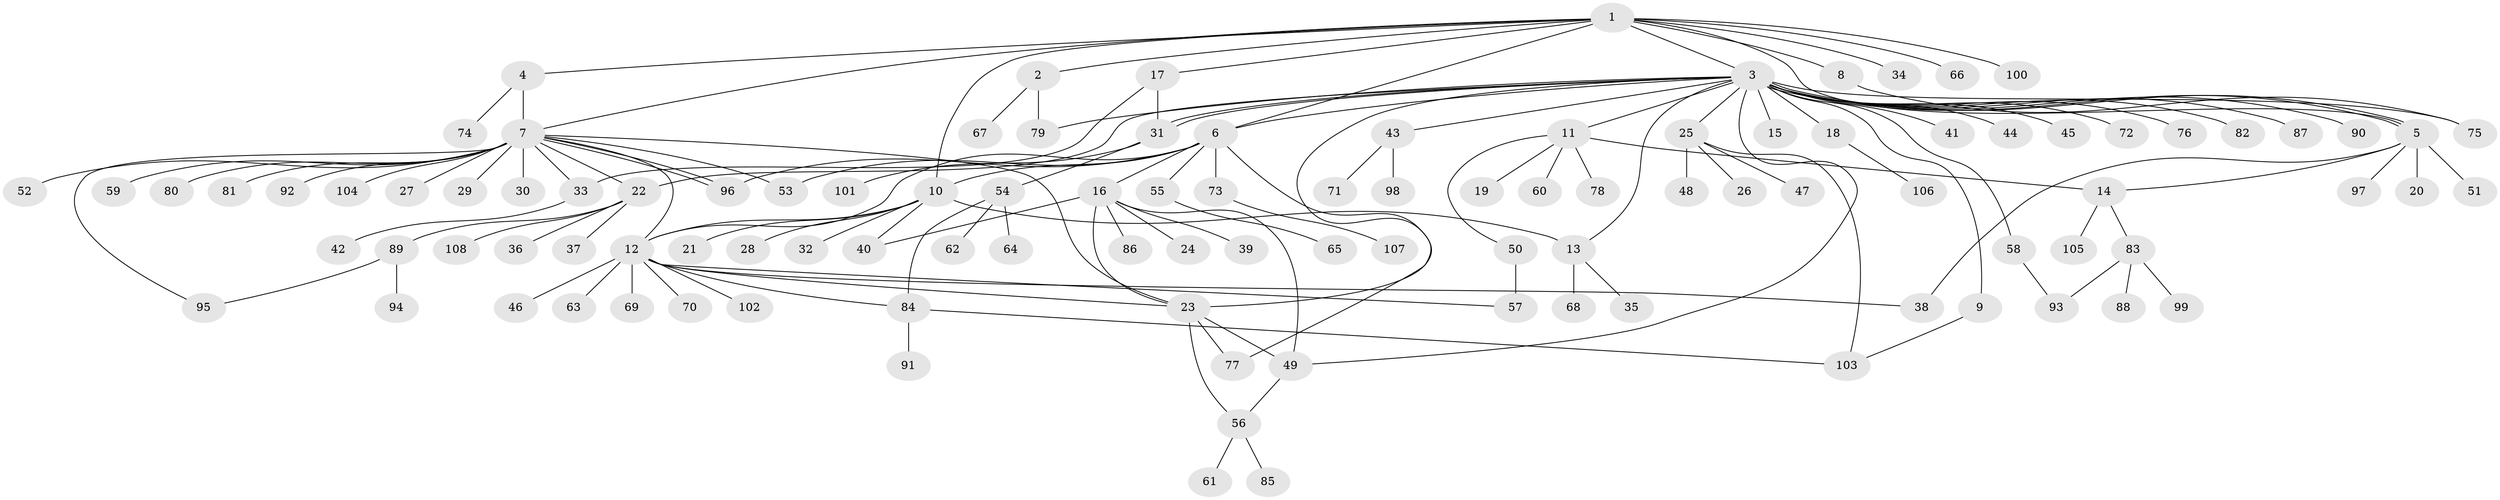 // coarse degree distribution, {1: 0.90625, 18: 0.03125, 2: 0.03125, 13: 0.03125}
// Generated by graph-tools (version 1.1) at 2025/50/03/04/25 21:50:14]
// undirected, 108 vertices, 140 edges
graph export_dot {
graph [start="1"]
  node [color=gray90,style=filled];
  1;
  2;
  3;
  4;
  5;
  6;
  7;
  8;
  9;
  10;
  11;
  12;
  13;
  14;
  15;
  16;
  17;
  18;
  19;
  20;
  21;
  22;
  23;
  24;
  25;
  26;
  27;
  28;
  29;
  30;
  31;
  32;
  33;
  34;
  35;
  36;
  37;
  38;
  39;
  40;
  41;
  42;
  43;
  44;
  45;
  46;
  47;
  48;
  49;
  50;
  51;
  52;
  53;
  54;
  55;
  56;
  57;
  58;
  59;
  60;
  61;
  62;
  63;
  64;
  65;
  66;
  67;
  68;
  69;
  70;
  71;
  72;
  73;
  74;
  75;
  76;
  77;
  78;
  79;
  80;
  81;
  82;
  83;
  84;
  85;
  86;
  87;
  88;
  89;
  90;
  91;
  92;
  93;
  94;
  95;
  96;
  97;
  98;
  99;
  100;
  101;
  102;
  103;
  104;
  105;
  106;
  107;
  108;
  1 -- 2;
  1 -- 3;
  1 -- 4;
  1 -- 5;
  1 -- 6;
  1 -- 7;
  1 -- 8;
  1 -- 10;
  1 -- 17;
  1 -- 34;
  1 -- 66;
  1 -- 100;
  2 -- 67;
  2 -- 79;
  3 -- 5;
  3 -- 5;
  3 -- 6;
  3 -- 9;
  3 -- 11;
  3 -- 13;
  3 -- 15;
  3 -- 18;
  3 -- 22;
  3 -- 23;
  3 -- 25;
  3 -- 31;
  3 -- 31;
  3 -- 41;
  3 -- 43;
  3 -- 44;
  3 -- 45;
  3 -- 49;
  3 -- 58;
  3 -- 72;
  3 -- 75;
  3 -- 76;
  3 -- 79;
  3 -- 82;
  3 -- 87;
  3 -- 90;
  4 -- 7;
  4 -- 74;
  5 -- 14;
  5 -- 20;
  5 -- 38;
  5 -- 51;
  5 -- 97;
  6 -- 10;
  6 -- 12;
  6 -- 16;
  6 -- 53;
  6 -- 55;
  6 -- 73;
  6 -- 77;
  6 -- 96;
  7 -- 12;
  7 -- 22;
  7 -- 23;
  7 -- 27;
  7 -- 29;
  7 -- 30;
  7 -- 33;
  7 -- 52;
  7 -- 53;
  7 -- 59;
  7 -- 80;
  7 -- 81;
  7 -- 92;
  7 -- 95;
  7 -- 96;
  7 -- 96;
  7 -- 104;
  8 -- 75;
  9 -- 103;
  10 -- 12;
  10 -- 13;
  10 -- 21;
  10 -- 28;
  10 -- 32;
  10 -- 40;
  11 -- 14;
  11 -- 19;
  11 -- 50;
  11 -- 60;
  11 -- 78;
  12 -- 23;
  12 -- 38;
  12 -- 46;
  12 -- 57;
  12 -- 63;
  12 -- 69;
  12 -- 70;
  12 -- 84;
  12 -- 102;
  13 -- 35;
  13 -- 68;
  14 -- 83;
  14 -- 105;
  16 -- 23;
  16 -- 24;
  16 -- 39;
  16 -- 40;
  16 -- 49;
  16 -- 86;
  17 -- 31;
  17 -- 33;
  18 -- 106;
  22 -- 36;
  22 -- 37;
  22 -- 89;
  22 -- 108;
  23 -- 49;
  23 -- 56;
  23 -- 77;
  25 -- 26;
  25 -- 47;
  25 -- 48;
  25 -- 103;
  31 -- 54;
  31 -- 101;
  33 -- 42;
  43 -- 71;
  43 -- 98;
  49 -- 56;
  50 -- 57;
  54 -- 62;
  54 -- 64;
  54 -- 84;
  55 -- 65;
  56 -- 61;
  56 -- 85;
  58 -- 93;
  73 -- 107;
  83 -- 88;
  83 -- 93;
  83 -- 99;
  84 -- 91;
  84 -- 103;
  89 -- 94;
  89 -- 95;
}
